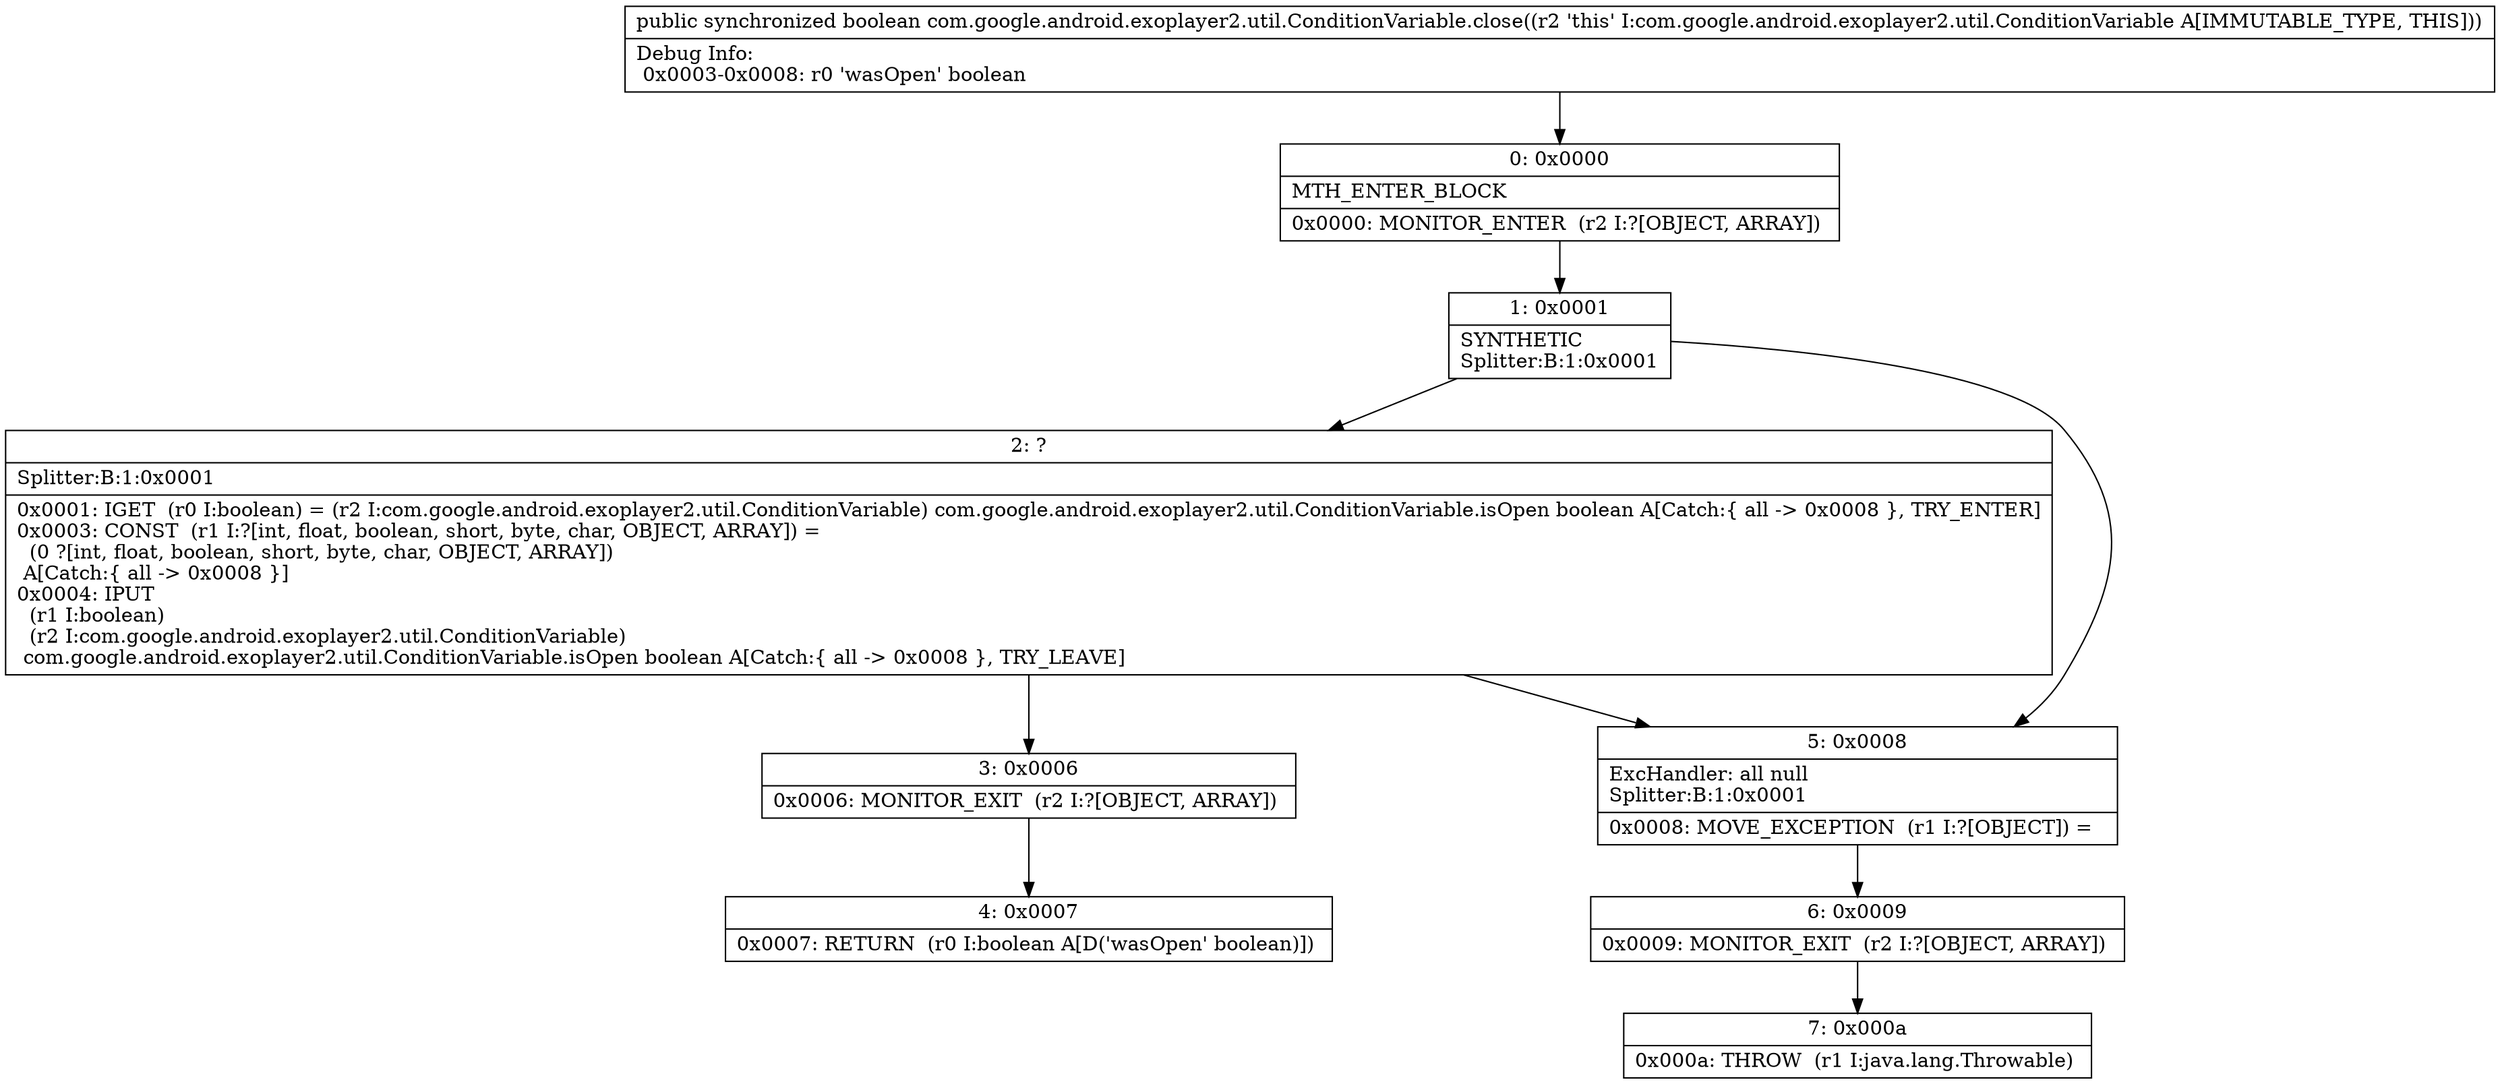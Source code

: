 digraph "CFG forcom.google.android.exoplayer2.util.ConditionVariable.close()Z" {
Node_0 [shape=record,label="{0\:\ 0x0000|MTH_ENTER_BLOCK\l|0x0000: MONITOR_ENTER  (r2 I:?[OBJECT, ARRAY]) \l}"];
Node_1 [shape=record,label="{1\:\ 0x0001|SYNTHETIC\lSplitter:B:1:0x0001\l}"];
Node_2 [shape=record,label="{2\:\ ?|Splitter:B:1:0x0001\l|0x0001: IGET  (r0 I:boolean) = (r2 I:com.google.android.exoplayer2.util.ConditionVariable) com.google.android.exoplayer2.util.ConditionVariable.isOpen boolean A[Catch:\{ all \-\> 0x0008 \}, TRY_ENTER]\l0x0003: CONST  (r1 I:?[int, float, boolean, short, byte, char, OBJECT, ARRAY]) = \l  (0 ?[int, float, boolean, short, byte, char, OBJECT, ARRAY])\l A[Catch:\{ all \-\> 0x0008 \}]\l0x0004: IPUT  \l  (r1 I:boolean)\l  (r2 I:com.google.android.exoplayer2.util.ConditionVariable)\l com.google.android.exoplayer2.util.ConditionVariable.isOpen boolean A[Catch:\{ all \-\> 0x0008 \}, TRY_LEAVE]\l}"];
Node_3 [shape=record,label="{3\:\ 0x0006|0x0006: MONITOR_EXIT  (r2 I:?[OBJECT, ARRAY]) \l}"];
Node_4 [shape=record,label="{4\:\ 0x0007|0x0007: RETURN  (r0 I:boolean A[D('wasOpen' boolean)]) \l}"];
Node_5 [shape=record,label="{5\:\ 0x0008|ExcHandler: all null\lSplitter:B:1:0x0001\l|0x0008: MOVE_EXCEPTION  (r1 I:?[OBJECT]) =  \l}"];
Node_6 [shape=record,label="{6\:\ 0x0009|0x0009: MONITOR_EXIT  (r2 I:?[OBJECT, ARRAY]) \l}"];
Node_7 [shape=record,label="{7\:\ 0x000a|0x000a: THROW  (r1 I:java.lang.Throwable) \l}"];
MethodNode[shape=record,label="{public synchronized boolean com.google.android.exoplayer2.util.ConditionVariable.close((r2 'this' I:com.google.android.exoplayer2.util.ConditionVariable A[IMMUTABLE_TYPE, THIS]))  | Debug Info:\l  0x0003\-0x0008: r0 'wasOpen' boolean\l}"];
MethodNode -> Node_0;
Node_0 -> Node_1;
Node_1 -> Node_2;
Node_1 -> Node_5;
Node_2 -> Node_3;
Node_2 -> Node_5;
Node_3 -> Node_4;
Node_5 -> Node_6;
Node_6 -> Node_7;
}

